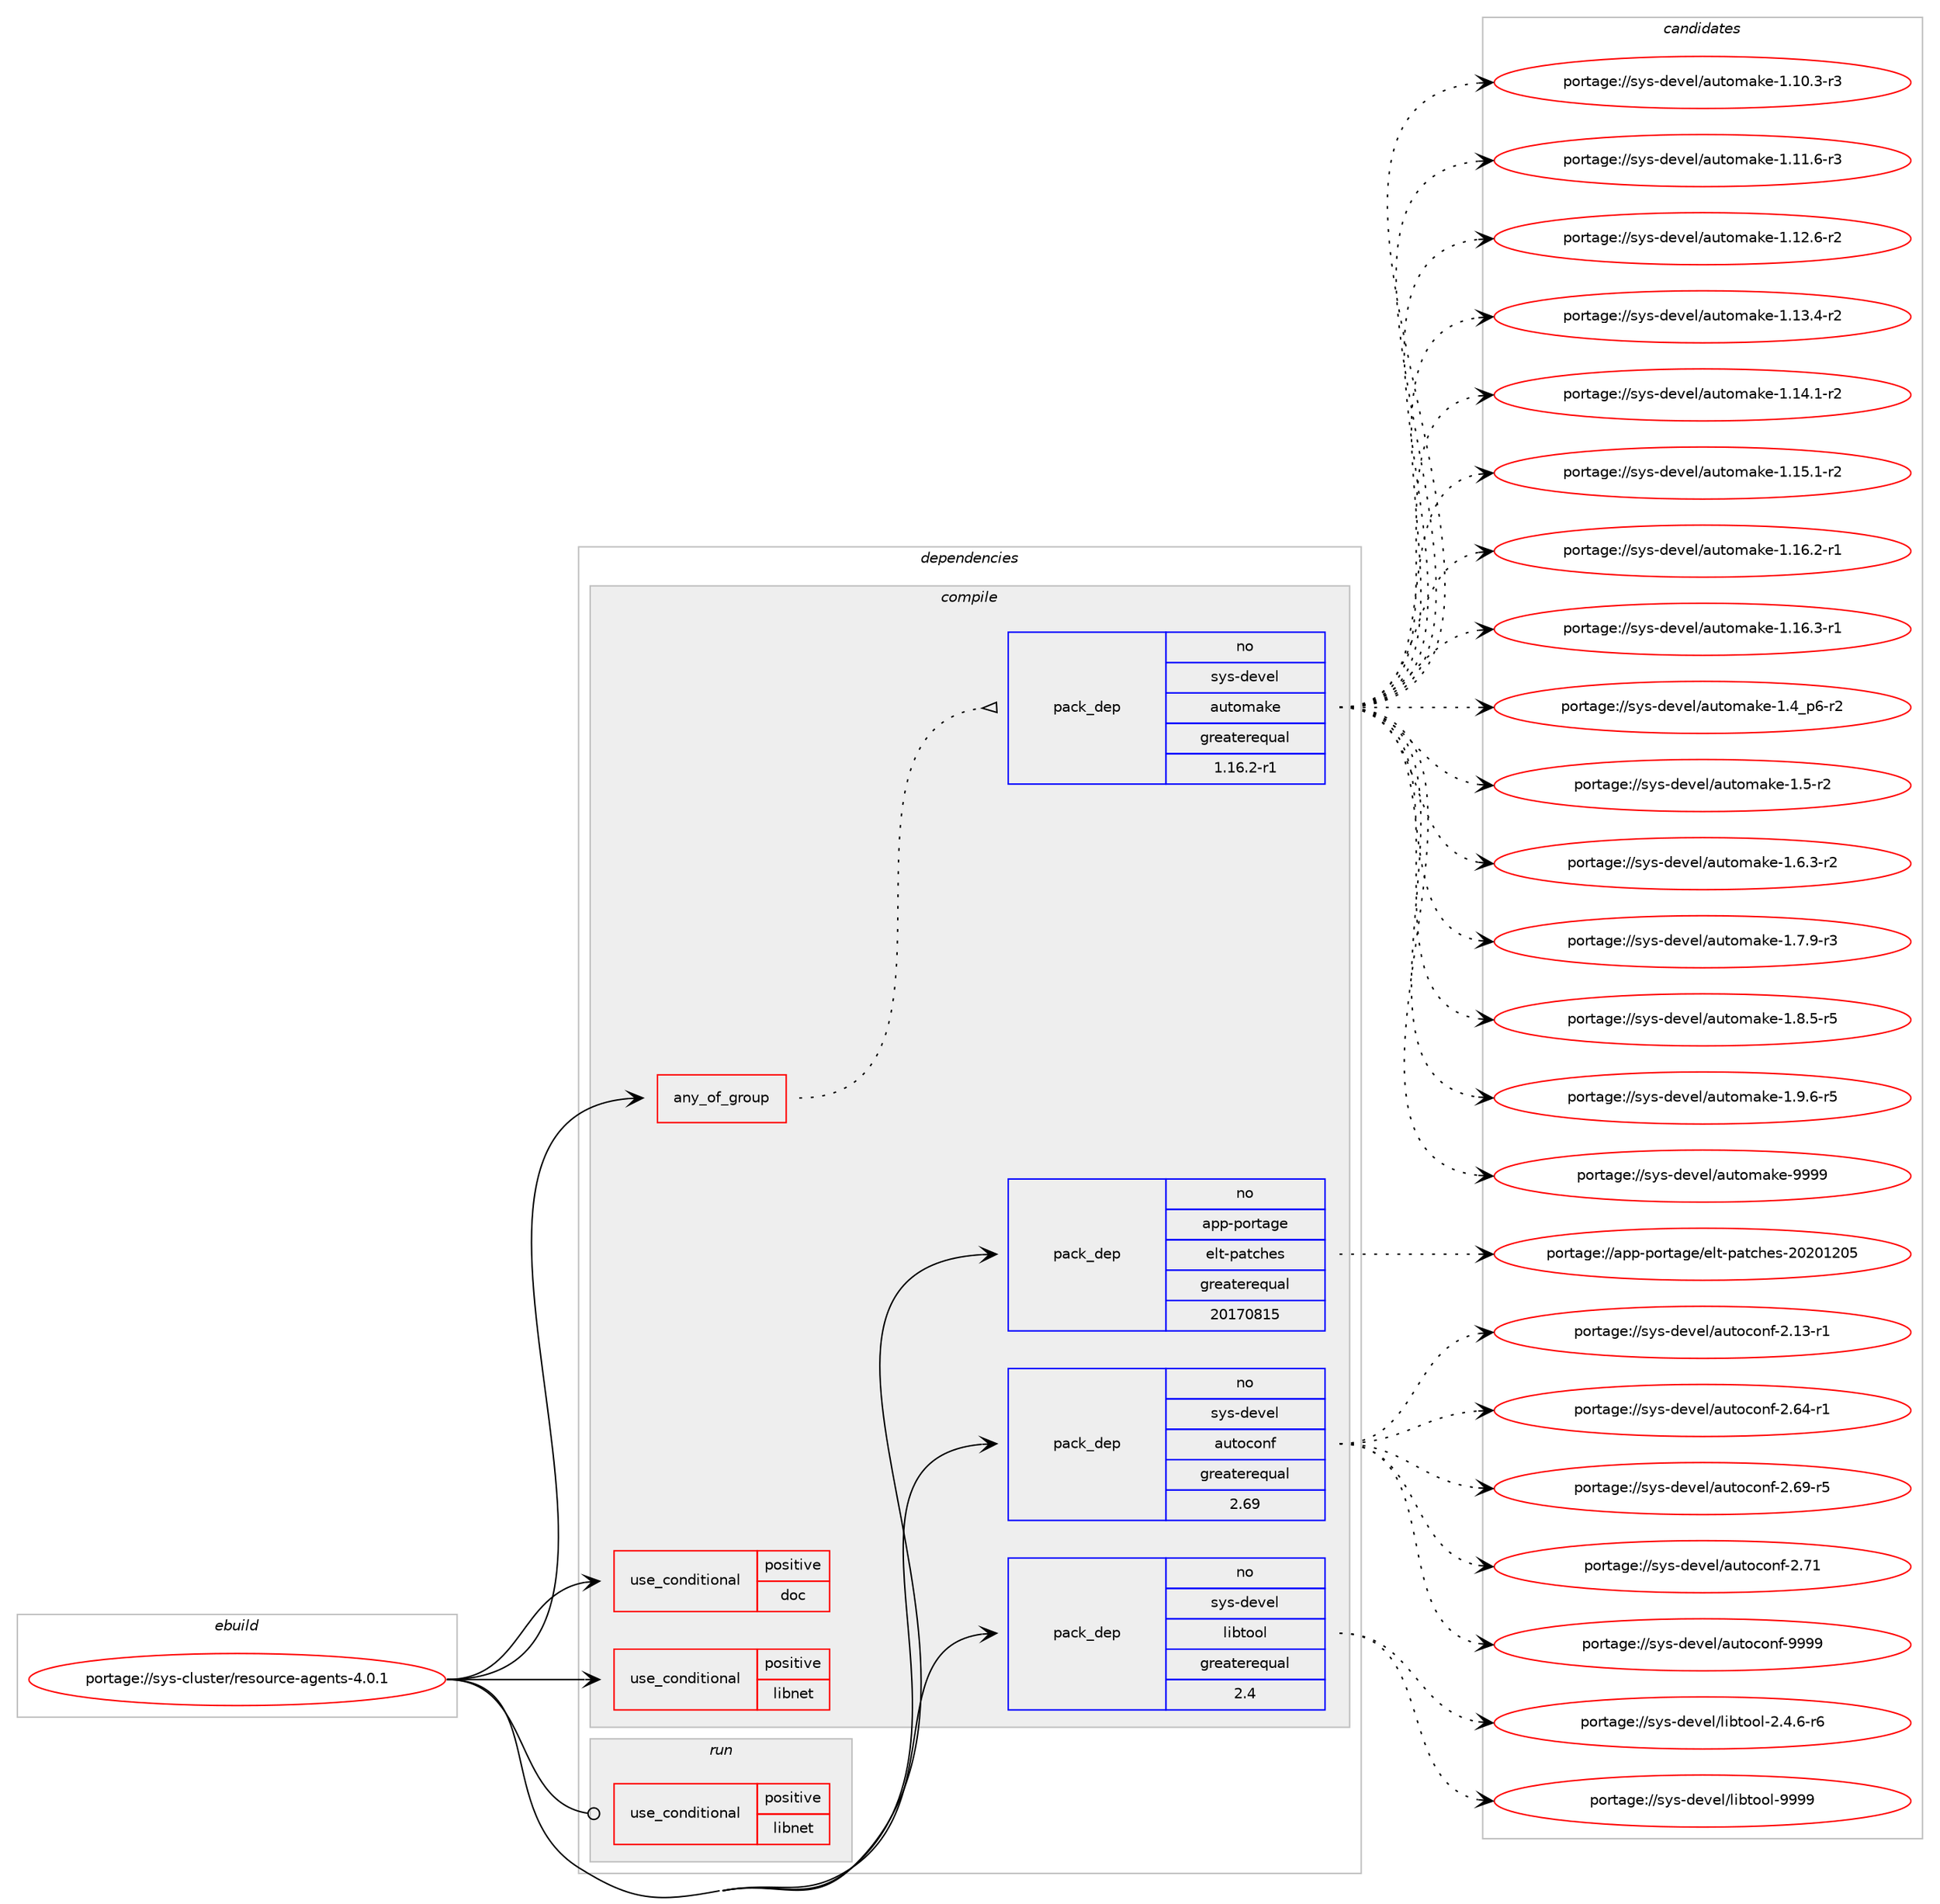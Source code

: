 digraph prolog {

# *************
# Graph options
# *************

newrank=true;
concentrate=true;
compound=true;
graph [rankdir=LR,fontname=Helvetica,fontsize=10,ranksep=1.5];#, ranksep=2.5, nodesep=0.2];
edge  [arrowhead=vee];
node  [fontname=Helvetica,fontsize=10];

# **********
# The ebuild
# **********

subgraph cluster_leftcol {
color=gray;
rank=same;
label=<<i>ebuild</i>>;
id [label="portage://sys-cluster/resource-agents-4.0.1", color=red, width=4, href="../sys-cluster/resource-agents-4.0.1.svg"];
}

# ****************
# The dependencies
# ****************

subgraph cluster_midcol {
color=gray;
label=<<i>dependencies</i>>;
subgraph cluster_compile {
fillcolor="#eeeeee";
style=filled;
label=<<i>compile</i>>;
subgraph any23 {
dependency577 [label=<<TABLE BORDER="0" CELLBORDER="1" CELLSPACING="0" CELLPADDING="4"><TR><TD CELLPADDING="10">any_of_group</TD></TR></TABLE>>, shape=none, color=red];subgraph pack287 {
dependency578 [label=<<TABLE BORDER="0" CELLBORDER="1" CELLSPACING="0" CELLPADDING="4" WIDTH="220"><TR><TD ROWSPAN="6" CELLPADDING="30">pack_dep</TD></TR><TR><TD WIDTH="110">no</TD></TR><TR><TD>sys-devel</TD></TR><TR><TD>automake</TD></TR><TR><TD>greaterequal</TD></TR><TR><TD>1.16.2-r1</TD></TR></TABLE>>, shape=none, color=blue];
}
dependency577:e -> dependency578:w [weight=20,style="dotted",arrowhead="oinv"];
}
id:e -> dependency577:w [weight=20,style="solid",arrowhead="vee"];
subgraph cond269 {
dependency579 [label=<<TABLE BORDER="0" CELLBORDER="1" CELLSPACING="0" CELLPADDING="4"><TR><TD ROWSPAN="3" CELLPADDING="10">use_conditional</TD></TR><TR><TD>positive</TD></TR><TR><TD>doc</TD></TR></TABLE>>, shape=none, color=red];
# *** BEGIN UNKNOWN DEPENDENCY TYPE (TODO) ***
# dependency579 -> package_dependency(portage://sys-cluster/resource-agents-4.0.1,install,no,dev-libs,libxslt,none,[,,],[],[])
# *** END UNKNOWN DEPENDENCY TYPE (TODO) ***

# *** BEGIN UNKNOWN DEPENDENCY TYPE (TODO) ***
# dependency579 -> package_dependency(portage://sys-cluster/resource-agents-4.0.1,install,no,app-text,docbook-xsl-stylesheets,none,[,,],[],[])
# *** END UNKNOWN DEPENDENCY TYPE (TODO) ***

}
id:e -> dependency579:w [weight=20,style="solid",arrowhead="vee"];
subgraph cond270 {
dependency580 [label=<<TABLE BORDER="0" CELLBORDER="1" CELLSPACING="0" CELLPADDING="4"><TR><TD ROWSPAN="3" CELLPADDING="10">use_conditional</TD></TR><TR><TD>positive</TD></TR><TR><TD>libnet</TD></TR></TABLE>>, shape=none, color=red];
# *** BEGIN UNKNOWN DEPENDENCY TYPE (TODO) ***
# dependency580 -> package_dependency(portage://sys-cluster/resource-agents-4.0.1,install,no,net-libs,libnet,none,[,,],[slot(1.1)],[])
# *** END UNKNOWN DEPENDENCY TYPE (TODO) ***

}
id:e -> dependency580:w [weight=20,style="solid",arrowhead="vee"];
subgraph pack288 {
dependency581 [label=<<TABLE BORDER="0" CELLBORDER="1" CELLSPACING="0" CELLPADDING="4" WIDTH="220"><TR><TD ROWSPAN="6" CELLPADDING="30">pack_dep</TD></TR><TR><TD WIDTH="110">no</TD></TR><TR><TD>app-portage</TD></TR><TR><TD>elt-patches</TD></TR><TR><TD>greaterequal</TD></TR><TR><TD>20170815</TD></TR></TABLE>>, shape=none, color=blue];
}
id:e -> dependency581:w [weight=20,style="solid",arrowhead="vee"];
# *** BEGIN UNKNOWN DEPENDENCY TYPE (TODO) ***
# id -> package_dependency(portage://sys-cluster/resource-agents-4.0.1,install,no,sys-apps,iproute2,none,[,,],[],[])
# *** END UNKNOWN DEPENDENCY TYPE (TODO) ***

# *** BEGIN UNKNOWN DEPENDENCY TYPE (TODO) ***
# id -> package_dependency(portage://sys-cluster/resource-agents-4.0.1,install,no,sys-cluster,cluster-glue,none,[,,],[],[])
# *** END UNKNOWN DEPENDENCY TYPE (TODO) ***

subgraph pack289 {
dependency582 [label=<<TABLE BORDER="0" CELLBORDER="1" CELLSPACING="0" CELLPADDING="4" WIDTH="220"><TR><TD ROWSPAN="6" CELLPADDING="30">pack_dep</TD></TR><TR><TD WIDTH="110">no</TD></TR><TR><TD>sys-devel</TD></TR><TR><TD>autoconf</TD></TR><TR><TD>greaterequal</TD></TR><TR><TD>2.69</TD></TR></TABLE>>, shape=none, color=blue];
}
id:e -> dependency582:w [weight=20,style="solid",arrowhead="vee"];
# *** BEGIN UNKNOWN DEPENDENCY TYPE (TODO) ***
# id -> package_dependency(portage://sys-cluster/resource-agents-4.0.1,install,no,sys-devel,gnuconfig,none,[,,],[],[])
# *** END UNKNOWN DEPENDENCY TYPE (TODO) ***

subgraph pack290 {
dependency583 [label=<<TABLE BORDER="0" CELLBORDER="1" CELLSPACING="0" CELLPADDING="4" WIDTH="220"><TR><TD ROWSPAN="6" CELLPADDING="30">pack_dep</TD></TR><TR><TD WIDTH="110">no</TD></TR><TR><TD>sys-devel</TD></TR><TR><TD>libtool</TD></TR><TR><TD>greaterequal</TD></TR><TR><TD>2.4</TD></TR></TABLE>>, shape=none, color=blue];
}
id:e -> dependency583:w [weight=20,style="solid",arrowhead="vee"];
}
subgraph cluster_compileandrun {
fillcolor="#eeeeee";
style=filled;
label=<<i>compile and run</i>>;
}
subgraph cluster_run {
fillcolor="#eeeeee";
style=filled;
label=<<i>run</i>>;
subgraph cond271 {
dependency584 [label=<<TABLE BORDER="0" CELLBORDER="1" CELLSPACING="0" CELLPADDING="4"><TR><TD ROWSPAN="3" CELLPADDING="10">use_conditional</TD></TR><TR><TD>positive</TD></TR><TR><TD>libnet</TD></TR></TABLE>>, shape=none, color=red];
# *** BEGIN UNKNOWN DEPENDENCY TYPE (TODO) ***
# dependency584 -> package_dependency(portage://sys-cluster/resource-agents-4.0.1,run,no,net-libs,libnet,none,[,,],[slot(1.1)],[])
# *** END UNKNOWN DEPENDENCY TYPE (TODO) ***

}
id:e -> dependency584:w [weight=20,style="solid",arrowhead="odot"];
# *** BEGIN UNKNOWN DEPENDENCY TYPE (TODO) ***
# id -> package_dependency(portage://sys-cluster/resource-agents-4.0.1,run,no,sys-apps,iproute2,none,[,,],[],[])
# *** END UNKNOWN DEPENDENCY TYPE (TODO) ***

# *** BEGIN UNKNOWN DEPENDENCY TYPE (TODO) ***
# id -> package_dependency(portage://sys-cluster/resource-agents-4.0.1,run,no,sys-cluster,cluster-glue,none,[,,],[],[])
# *** END UNKNOWN DEPENDENCY TYPE (TODO) ***

}
}

# **************
# The candidates
# **************

subgraph cluster_choices {
rank=same;
color=gray;
label=<<i>candidates</i>>;

subgraph choice287 {
color=black;
nodesep=1;
choice11512111545100101118101108479711711611110997107101454946494846514511451 [label="portage://sys-devel/automake-1.10.3-r3", color=red, width=4,href="../sys-devel/automake-1.10.3-r3.svg"];
choice11512111545100101118101108479711711611110997107101454946494946544511451 [label="portage://sys-devel/automake-1.11.6-r3", color=red, width=4,href="../sys-devel/automake-1.11.6-r3.svg"];
choice11512111545100101118101108479711711611110997107101454946495046544511450 [label="portage://sys-devel/automake-1.12.6-r2", color=red, width=4,href="../sys-devel/automake-1.12.6-r2.svg"];
choice11512111545100101118101108479711711611110997107101454946495146524511450 [label="portage://sys-devel/automake-1.13.4-r2", color=red, width=4,href="../sys-devel/automake-1.13.4-r2.svg"];
choice11512111545100101118101108479711711611110997107101454946495246494511450 [label="portage://sys-devel/automake-1.14.1-r2", color=red, width=4,href="../sys-devel/automake-1.14.1-r2.svg"];
choice11512111545100101118101108479711711611110997107101454946495346494511450 [label="portage://sys-devel/automake-1.15.1-r2", color=red, width=4,href="../sys-devel/automake-1.15.1-r2.svg"];
choice11512111545100101118101108479711711611110997107101454946495446504511449 [label="portage://sys-devel/automake-1.16.2-r1", color=red, width=4,href="../sys-devel/automake-1.16.2-r1.svg"];
choice11512111545100101118101108479711711611110997107101454946495446514511449 [label="portage://sys-devel/automake-1.16.3-r1", color=red, width=4,href="../sys-devel/automake-1.16.3-r1.svg"];
choice115121115451001011181011084797117116111109971071014549465295112544511450 [label="portage://sys-devel/automake-1.4_p6-r2", color=red, width=4,href="../sys-devel/automake-1.4_p6-r2.svg"];
choice11512111545100101118101108479711711611110997107101454946534511450 [label="portage://sys-devel/automake-1.5-r2", color=red, width=4,href="../sys-devel/automake-1.5-r2.svg"];
choice115121115451001011181011084797117116111109971071014549465446514511450 [label="portage://sys-devel/automake-1.6.3-r2", color=red, width=4,href="../sys-devel/automake-1.6.3-r2.svg"];
choice115121115451001011181011084797117116111109971071014549465546574511451 [label="portage://sys-devel/automake-1.7.9-r3", color=red, width=4,href="../sys-devel/automake-1.7.9-r3.svg"];
choice115121115451001011181011084797117116111109971071014549465646534511453 [label="portage://sys-devel/automake-1.8.5-r5", color=red, width=4,href="../sys-devel/automake-1.8.5-r5.svg"];
choice115121115451001011181011084797117116111109971071014549465746544511453 [label="portage://sys-devel/automake-1.9.6-r5", color=red, width=4,href="../sys-devel/automake-1.9.6-r5.svg"];
choice115121115451001011181011084797117116111109971071014557575757 [label="portage://sys-devel/automake-9999", color=red, width=4,href="../sys-devel/automake-9999.svg"];
dependency578:e -> choice11512111545100101118101108479711711611110997107101454946494846514511451:w [style=dotted,weight="100"];
dependency578:e -> choice11512111545100101118101108479711711611110997107101454946494946544511451:w [style=dotted,weight="100"];
dependency578:e -> choice11512111545100101118101108479711711611110997107101454946495046544511450:w [style=dotted,weight="100"];
dependency578:e -> choice11512111545100101118101108479711711611110997107101454946495146524511450:w [style=dotted,weight="100"];
dependency578:e -> choice11512111545100101118101108479711711611110997107101454946495246494511450:w [style=dotted,weight="100"];
dependency578:e -> choice11512111545100101118101108479711711611110997107101454946495346494511450:w [style=dotted,weight="100"];
dependency578:e -> choice11512111545100101118101108479711711611110997107101454946495446504511449:w [style=dotted,weight="100"];
dependency578:e -> choice11512111545100101118101108479711711611110997107101454946495446514511449:w [style=dotted,weight="100"];
dependency578:e -> choice115121115451001011181011084797117116111109971071014549465295112544511450:w [style=dotted,weight="100"];
dependency578:e -> choice11512111545100101118101108479711711611110997107101454946534511450:w [style=dotted,weight="100"];
dependency578:e -> choice115121115451001011181011084797117116111109971071014549465446514511450:w [style=dotted,weight="100"];
dependency578:e -> choice115121115451001011181011084797117116111109971071014549465546574511451:w [style=dotted,weight="100"];
dependency578:e -> choice115121115451001011181011084797117116111109971071014549465646534511453:w [style=dotted,weight="100"];
dependency578:e -> choice115121115451001011181011084797117116111109971071014549465746544511453:w [style=dotted,weight="100"];
dependency578:e -> choice115121115451001011181011084797117116111109971071014557575757:w [style=dotted,weight="100"];
}
subgraph choice288 {
color=black;
nodesep=1;
choice97112112451121111141169710310147101108116451129711699104101115455048504849504853 [label="portage://app-portage/elt-patches-20201205", color=red, width=4,href="../app-portage/elt-patches-20201205.svg"];
dependency581:e -> choice97112112451121111141169710310147101108116451129711699104101115455048504849504853:w [style=dotted,weight="100"];
}
subgraph choice289 {
color=black;
nodesep=1;
choice1151211154510010111810110847971171161119911111010245504649514511449 [label="portage://sys-devel/autoconf-2.13-r1", color=red, width=4,href="../sys-devel/autoconf-2.13-r1.svg"];
choice1151211154510010111810110847971171161119911111010245504654524511449 [label="portage://sys-devel/autoconf-2.64-r1", color=red, width=4,href="../sys-devel/autoconf-2.64-r1.svg"];
choice1151211154510010111810110847971171161119911111010245504654574511453 [label="portage://sys-devel/autoconf-2.69-r5", color=red, width=4,href="../sys-devel/autoconf-2.69-r5.svg"];
choice115121115451001011181011084797117116111991111101024550465549 [label="portage://sys-devel/autoconf-2.71", color=red, width=4,href="../sys-devel/autoconf-2.71.svg"];
choice115121115451001011181011084797117116111991111101024557575757 [label="portage://sys-devel/autoconf-9999", color=red, width=4,href="../sys-devel/autoconf-9999.svg"];
dependency582:e -> choice1151211154510010111810110847971171161119911111010245504649514511449:w [style=dotted,weight="100"];
dependency582:e -> choice1151211154510010111810110847971171161119911111010245504654524511449:w [style=dotted,weight="100"];
dependency582:e -> choice1151211154510010111810110847971171161119911111010245504654574511453:w [style=dotted,weight="100"];
dependency582:e -> choice115121115451001011181011084797117116111991111101024550465549:w [style=dotted,weight="100"];
dependency582:e -> choice115121115451001011181011084797117116111991111101024557575757:w [style=dotted,weight="100"];
}
subgraph choice290 {
color=black;
nodesep=1;
choice1151211154510010111810110847108105981161111111084550465246544511454 [label="portage://sys-devel/libtool-2.4.6-r6", color=red, width=4,href="../sys-devel/libtool-2.4.6-r6.svg"];
choice1151211154510010111810110847108105981161111111084557575757 [label="portage://sys-devel/libtool-9999", color=red, width=4,href="../sys-devel/libtool-9999.svg"];
dependency583:e -> choice1151211154510010111810110847108105981161111111084550465246544511454:w [style=dotted,weight="100"];
dependency583:e -> choice1151211154510010111810110847108105981161111111084557575757:w [style=dotted,weight="100"];
}
}

}
